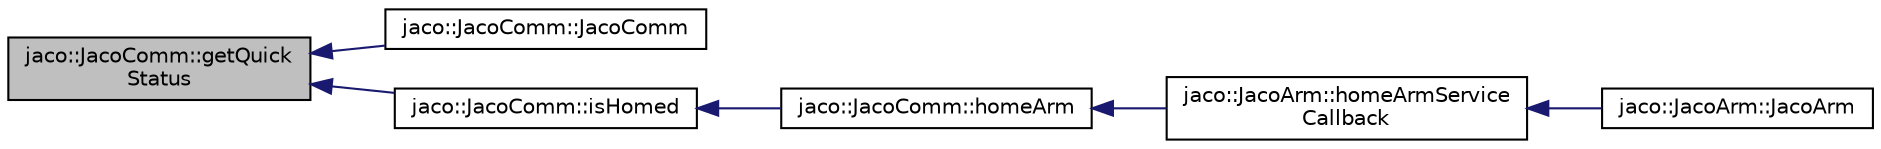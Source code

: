 digraph "jaco::JacoComm::getQuickStatus"
{
  edge [fontname="Helvetica",fontsize="10",labelfontname="Helvetica",labelfontsize="10"];
  node [fontname="Helvetica",fontsize="10",shape=record];
  rankdir="LR";
  Node1 [label="jaco::JacoComm::getQuick\lStatus",height=0.2,width=0.4,color="black", fillcolor="grey75", style="filled", fontcolor="black"];
  Node1 -> Node2 [dir="back",color="midnightblue",fontsize="10",style="solid"];
  Node2 [label="jaco::JacoComm::JacoComm",height=0.2,width=0.4,color="black", fillcolor="white", style="filled",URL="$classjaco_1_1_jaco_comm.html#acdf234ee7f30cf5ead4f41beb3481521"];
  Node1 -> Node3 [dir="back",color="midnightblue",fontsize="10",style="solid"];
  Node3 [label="jaco::JacoComm::isHomed",height=0.2,width=0.4,color="black", fillcolor="white", style="filled",URL="$classjaco_1_1_jaco_comm.html#a0e7d5984a2c6ed956da7e07e6c97ba5f",tooltip="Determines whether the arm has returned to its \"Home\" state. "];
  Node3 -> Node4 [dir="back",color="midnightblue",fontsize="10",style="solid"];
  Node4 [label="jaco::JacoComm::homeArm",height=0.2,width=0.4,color="black", fillcolor="white", style="filled",URL="$classjaco_1_1_jaco_comm.html#a38c69b22bc293afd3f27eff9179dec4c",tooltip="Send the arm to the \"home\" position. "];
  Node4 -> Node5 [dir="back",color="midnightblue",fontsize="10",style="solid"];
  Node5 [label="jaco::JacoArm::homeArmService\lCallback",height=0.2,width=0.4,color="black", fillcolor="white", style="filled",URL="$classjaco_1_1_jaco_arm.html#a0296802ee4994977c35532077dd28a44"];
  Node5 -> Node6 [dir="back",color="midnightblue",fontsize="10",style="solid"];
  Node6 [label="jaco::JacoArm::JacoArm",height=0.2,width=0.4,color="black", fillcolor="white", style="filled",URL="$classjaco_1_1_jaco_arm.html#ab29d25cb3b4bafdc523cbe271c801681"];
}
